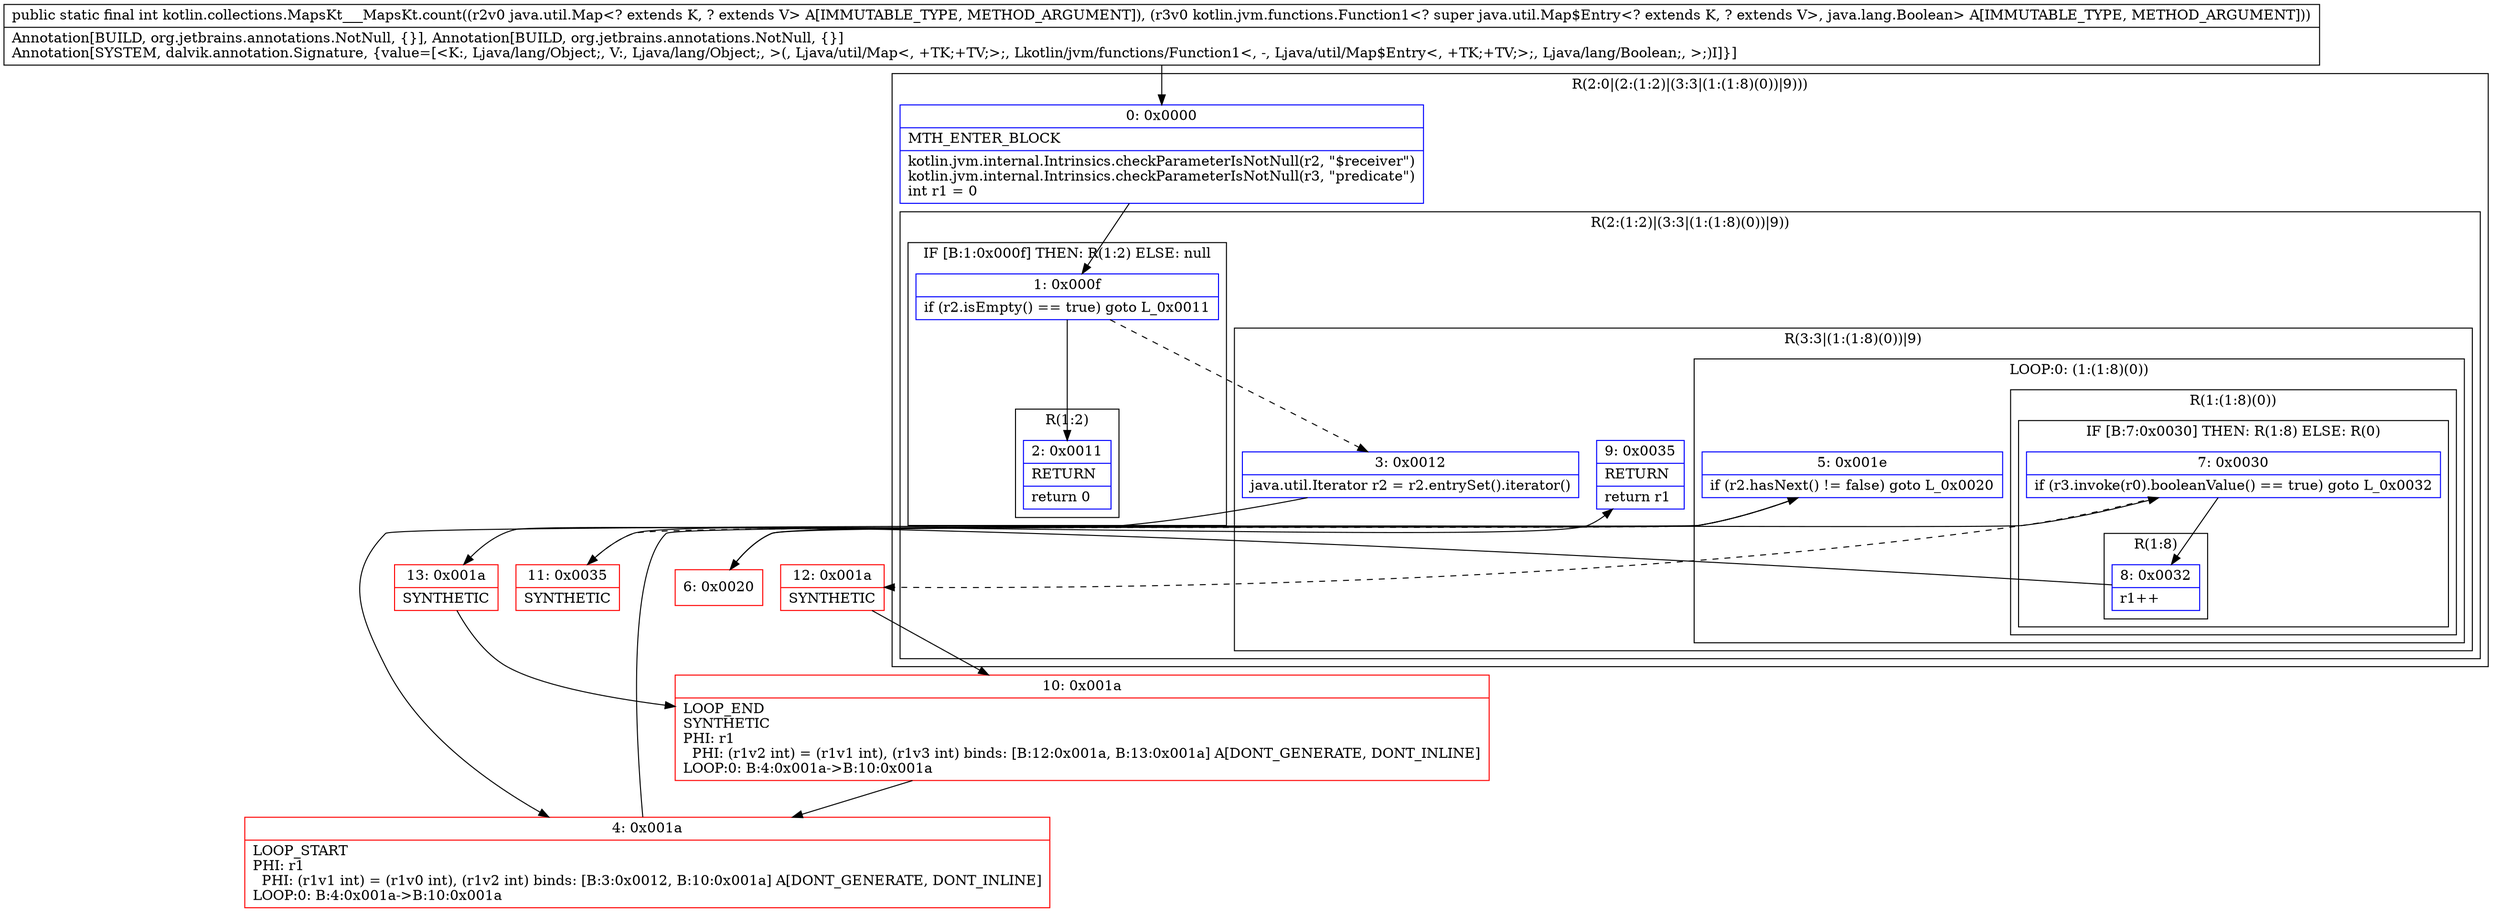 digraph "CFG forkotlin.collections.MapsKt___MapsKt.count(Ljava\/util\/Map;Lkotlin\/jvm\/functions\/Function1;)I" {
subgraph cluster_Region_1466529200 {
label = "R(2:0|(2:(1:2)|(3:3|(1:(1:8)(0))|9)))";
node [shape=record,color=blue];
Node_0 [shape=record,label="{0\:\ 0x0000|MTH_ENTER_BLOCK\l|kotlin.jvm.internal.Intrinsics.checkParameterIsNotNull(r2, \"$receiver\")\lkotlin.jvm.internal.Intrinsics.checkParameterIsNotNull(r3, \"predicate\")\lint r1 = 0\l}"];
subgraph cluster_Region_1577004 {
label = "R(2:(1:2)|(3:3|(1:(1:8)(0))|9))";
node [shape=record,color=blue];
subgraph cluster_IfRegion_608609312 {
label = "IF [B:1:0x000f] THEN: R(1:2) ELSE: null";
node [shape=record,color=blue];
Node_1 [shape=record,label="{1\:\ 0x000f|if (r2.isEmpty() == true) goto L_0x0011\l}"];
subgraph cluster_Region_1690725907 {
label = "R(1:2)";
node [shape=record,color=blue];
Node_2 [shape=record,label="{2\:\ 0x0011|RETURN\l|return 0\l}"];
}
}
subgraph cluster_Region_1866021447 {
label = "R(3:3|(1:(1:8)(0))|9)";
node [shape=record,color=blue];
Node_3 [shape=record,label="{3\:\ 0x0012|java.util.Iterator r2 = r2.entrySet().iterator()\l}"];
subgraph cluster_LoopRegion_1920955912 {
label = "LOOP:0: (1:(1:8)(0))";
node [shape=record,color=blue];
Node_5 [shape=record,label="{5\:\ 0x001e|if (r2.hasNext() != false) goto L_0x0020\l}"];
subgraph cluster_Region_841384219 {
label = "R(1:(1:8)(0))";
node [shape=record,color=blue];
subgraph cluster_IfRegion_600851675 {
label = "IF [B:7:0x0030] THEN: R(1:8) ELSE: R(0)";
node [shape=record,color=blue];
Node_7 [shape=record,label="{7\:\ 0x0030|if (r3.invoke(r0).booleanValue() == true) goto L_0x0032\l}"];
subgraph cluster_Region_2085633156 {
label = "R(1:8)";
node [shape=record,color=blue];
Node_8 [shape=record,label="{8\:\ 0x0032|r1++\l}"];
}
subgraph cluster_Region_1957761092 {
label = "R(0)";
node [shape=record,color=blue];
}
}
}
}
Node_9 [shape=record,label="{9\:\ 0x0035|RETURN\l|return r1\l}"];
}
}
}
Node_4 [shape=record,color=red,label="{4\:\ 0x001a|LOOP_START\lPHI: r1 \l  PHI: (r1v1 int) = (r1v0 int), (r1v2 int) binds: [B:3:0x0012, B:10:0x001a] A[DONT_GENERATE, DONT_INLINE]\lLOOP:0: B:4:0x001a\-\>B:10:0x001a\l}"];
Node_6 [shape=record,color=red,label="{6\:\ 0x0020}"];
Node_10 [shape=record,color=red,label="{10\:\ 0x001a|LOOP_END\lSYNTHETIC\lPHI: r1 \l  PHI: (r1v2 int) = (r1v1 int), (r1v3 int) binds: [B:12:0x001a, B:13:0x001a] A[DONT_GENERATE, DONT_INLINE]\lLOOP:0: B:4:0x001a\-\>B:10:0x001a\l}"];
Node_11 [shape=record,color=red,label="{11\:\ 0x0035|SYNTHETIC\l}"];
Node_12 [shape=record,color=red,label="{12\:\ 0x001a|SYNTHETIC\l}"];
Node_13 [shape=record,color=red,label="{13\:\ 0x001a|SYNTHETIC\l}"];
MethodNode[shape=record,label="{public static final int kotlin.collections.MapsKt___MapsKt.count((r2v0 java.util.Map\<? extends K, ? extends V\> A[IMMUTABLE_TYPE, METHOD_ARGUMENT]), (r3v0 kotlin.jvm.functions.Function1\<? super java.util.Map$Entry\<? extends K, ? extends V\>, java.lang.Boolean\> A[IMMUTABLE_TYPE, METHOD_ARGUMENT]))  | Annotation[BUILD, org.jetbrains.annotations.NotNull, \{\}], Annotation[BUILD, org.jetbrains.annotations.NotNull, \{\}]\lAnnotation[SYSTEM, dalvik.annotation.Signature, \{value=[\<K:, Ljava\/lang\/Object;, V:, Ljava\/lang\/Object;, \>(, Ljava\/util\/Map\<, +TK;+TV;\>;, Lkotlin\/jvm\/functions\/Function1\<, \-, Ljava\/util\/Map$Entry\<, +TK;+TV;\>;, Ljava\/lang\/Boolean;, \>;)I]\}]\l}"];
MethodNode -> Node_0;
Node_0 -> Node_1;
Node_1 -> Node_2;
Node_1 -> Node_3[style=dashed];
Node_3 -> Node_4;
Node_5 -> Node_6;
Node_5 -> Node_11[style=dashed];
Node_7 -> Node_8;
Node_7 -> Node_12[style=dashed];
Node_8 -> Node_13;
Node_4 -> Node_5;
Node_6 -> Node_7;
Node_10 -> Node_4;
Node_11 -> Node_9;
Node_12 -> Node_10;
Node_13 -> Node_10;
}

